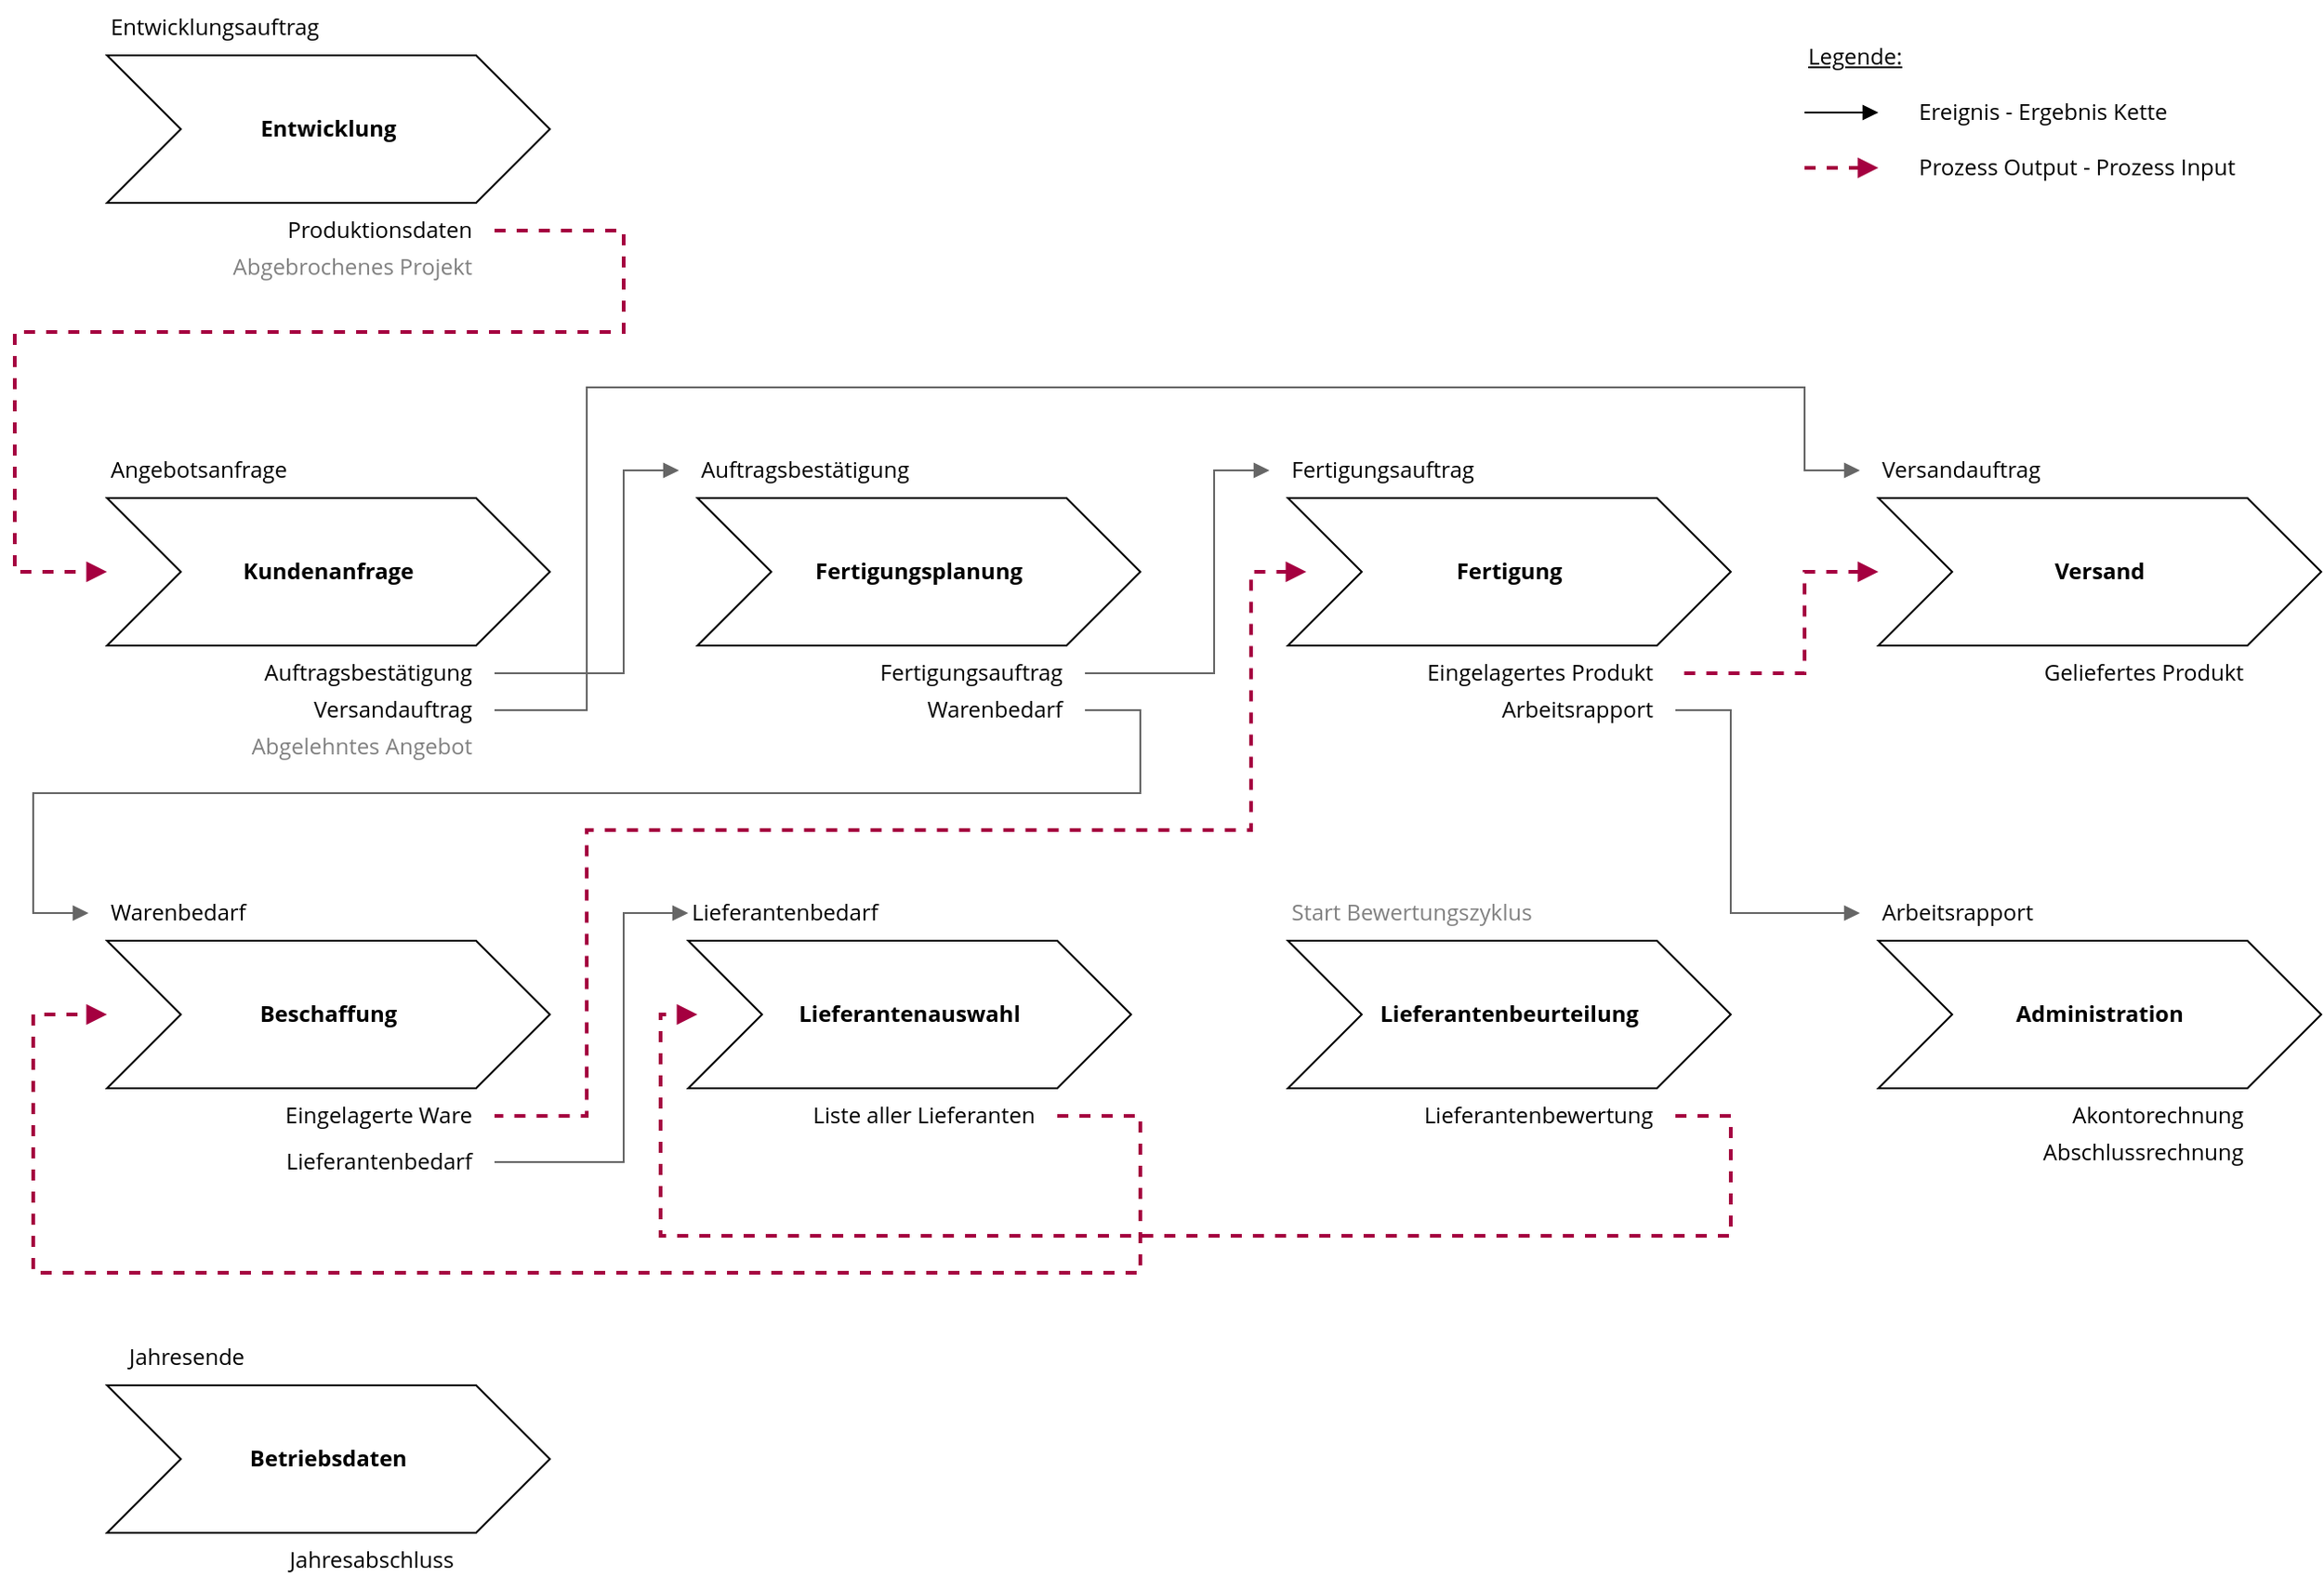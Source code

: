 <mxfile version="13.10.0" type="device"><diagram id="6ctkU4ct5DaPyQWIfC3z" name="Page-1"><mxGraphModel dx="1102" dy="1401" grid="1" gridSize="10" guides="1" tooltips="1" connect="1" arrows="1" fold="1" page="1" pageScale="1" pageWidth="1169" pageHeight="827" math="0" shadow="0"><root><mxCell id="0"/><mxCell id="1" parent="0"/><mxCell id="lcJcm3nHYn3BamToFKXf-1" value="Angebotsanfrage" style="text;html=1;strokeColor=none;fillColor=none;align=left;verticalAlign=middle;whiteSpace=wrap;rounded=0;fontFamily=Open Sans;" parent="1" vertex="1"><mxGeometry x="80" y="-551" width="120" height="30" as="geometry"/></mxCell><UserObject label="&lt;b&gt;Kundenanfrage&lt;/b&gt;" id="lcJcm3nHYn3BamToFKXf-2"><mxCell style="shape=step;perimeter=stepPerimeter;whiteSpace=wrap;html=1;fixedSize=1;size=40;fontFamily=Open Sans;" parent="1" vertex="1"><mxGeometry x="80" y="-521" width="240" height="80" as="geometry"/></mxCell></UserObject><mxCell id="lcJcm3nHYn3BamToFKXf-3" value="Auftragsbestätigung" style="text;html=1;strokeColor=none;fillColor=none;align=right;verticalAlign=middle;whiteSpace=wrap;rounded=0;fontFamily=Open Sans;spacingRight=10;" parent="1" vertex="1"><mxGeometry x="170" y="-441" width="120" height="30" as="geometry"/></mxCell><mxCell id="lcJcm3nHYn3BamToFKXf-5" value="Auftragsbestätigung" style="text;html=1;strokeColor=none;fillColor=none;align=left;verticalAlign=middle;whiteSpace=wrap;rounded=0;fontFamily=Open Sans;spacingLeft=10;" parent="1" vertex="1"><mxGeometry x="390" y="-551" width="120" height="30" as="geometry"/></mxCell><UserObject label="&lt;b&gt;Fertigungsplanung&lt;/b&gt;" id="lcJcm3nHYn3BamToFKXf-6"><mxCell style="shape=step;perimeter=stepPerimeter;whiteSpace=wrap;html=1;fixedSize=1;size=40;fontFamily=Open Sans;" parent="1" vertex="1"><mxGeometry x="400" y="-521" width="240" height="80" as="geometry"/></mxCell></UserObject><mxCell id="lcJcm3nHYn3BamToFKXf-7" value="Fertigungsauftrag" style="text;html=1;strokeColor=none;fillColor=none;align=right;verticalAlign=middle;whiteSpace=wrap;rounded=0;fontFamily=Open Sans;spacingRight=10;spacing=2;" parent="1" vertex="1"><mxGeometry x="490" y="-441" width="120" height="30" as="geometry"/></mxCell><mxCell id="lcJcm3nHYn3BamToFKXf-8" value="Warenbedarf" style="text;html=1;strokeColor=none;fillColor=none;align=right;verticalAlign=middle;whiteSpace=wrap;rounded=0;fontFamily=Open Sans;spacingRight=10;spacing=2;" parent="1" vertex="1"><mxGeometry x="490" y="-411" width="120" height="10" as="geometry"/></mxCell><mxCell id="lcJcm3nHYn3BamToFKXf-9" value="" style="endArrow=block;html=1;edgeStyle=elbowEdgeStyle;exitX=1;exitY=0.5;exitDx=0;exitDy=0;entryX=0;entryY=0.5;entryDx=0;entryDy=0;rounded=0;endFill=1;fillColor=#f5f5f5;strokeColor=#666666;fontFamily=Open Sans;strokeWidth=1;" parent="1" source="lcJcm3nHYn3BamToFKXf-3" target="lcJcm3nHYn3BamToFKXf-5" edge="1"><mxGeometry width="50" height="50" relative="1" as="geometry"><mxPoint x="390" y="-221" as="sourcePoint"/><mxPoint x="440" y="-271" as="targetPoint"/><Array as="points"><mxPoint x="360" y="-461"/><mxPoint x="350" y="-461"/></Array></mxGeometry></mxCell><mxCell id="lcJcm3nHYn3BamToFKXf-10" value="Warenbedarf" style="text;html=1;strokeColor=none;fillColor=none;align=left;verticalAlign=middle;whiteSpace=wrap;rounded=0;fontFamily=Open Sans;spacingLeft=10;" parent="1" vertex="1"><mxGeometry x="70" y="-311" width="120" height="30" as="geometry"/></mxCell><UserObject label="&lt;b&gt;Beschaffung&lt;/b&gt;" id="lcJcm3nHYn3BamToFKXf-11"><mxCell style="shape=step;perimeter=stepPerimeter;whiteSpace=wrap;html=1;fixedSize=1;size=40;fontFamily=Open Sans;" parent="1" vertex="1"><mxGeometry x="80" y="-281" width="240" height="80" as="geometry"/></mxCell></UserObject><mxCell id="lcJcm3nHYn3BamToFKXf-12" value="Eingelagerte Ware" style="text;html=1;strokeColor=none;fillColor=none;align=right;verticalAlign=middle;whiteSpace=wrap;rounded=0;fontFamily=Open Sans;spacingRight=10;" parent="1" vertex="1"><mxGeometry x="170" y="-201" width="120" height="30" as="geometry"/></mxCell><mxCell id="lcJcm3nHYn3BamToFKXf-13" value="" style="endArrow=none;html=1;entryX=1;entryY=0.5;entryDx=0;entryDy=0;exitX=0;exitY=0.5;exitDx=0;exitDy=0;edgeStyle=orthogonalEdgeStyle;endFill=0;startArrow=block;startFill=1;rounded=0;fillColor=#f5f5f5;strokeColor=#666666;fontFamily=Open Sans;strokeWidth=1;" parent="1" source="lcJcm3nHYn3BamToFKXf-10" target="lcJcm3nHYn3BamToFKXf-8" edge="1"><mxGeometry width="50" height="50" relative="1" as="geometry"><mxPoint x="390" y="-221" as="sourcePoint"/><mxPoint x="440" y="-271" as="targetPoint"/><Array as="points"><mxPoint x="40" y="-296"/><mxPoint x="40" y="-361"/><mxPoint x="640" y="-361"/><mxPoint x="640" y="-406"/></Array></mxGeometry></mxCell><mxCell id="lcJcm3nHYn3BamToFKXf-14" value="Fertigungsauftrag" style="text;html=1;strokeColor=none;fillColor=none;align=left;verticalAlign=middle;whiteSpace=wrap;rounded=0;fontFamily=Open Sans;spacingLeft=10;" parent="1" vertex="1"><mxGeometry x="710" y="-551" width="120" height="30" as="geometry"/></mxCell><UserObject label="&lt;b&gt;Fertigung&lt;/b&gt;" id="lcJcm3nHYn3BamToFKXf-15"><mxCell style="shape=step;perimeter=stepPerimeter;whiteSpace=wrap;html=1;fixedSize=1;size=40;fontFamily=Open Sans;" parent="1" vertex="1"><mxGeometry x="720" y="-521" width="240" height="80" as="geometry"/></mxCell></UserObject><mxCell id="lcJcm3nHYn3BamToFKXf-16" value="Arbeitsrapport" style="text;html=1;strokeColor=none;fillColor=none;align=right;verticalAlign=middle;whiteSpace=wrap;rounded=0;fontFamily=Open Sans;spacingRight=10;" parent="1" vertex="1"><mxGeometry x="810" y="-411" width="120" height="10" as="geometry"/></mxCell><mxCell id="lcJcm3nHYn3BamToFKXf-17" value="" style="endArrow=block;html=1;entryX=0;entryY=0.5;entryDx=0;entryDy=0;edgeStyle=elbowEdgeStyle;rounded=0;endFill=1;fillColor=#f5f5f5;strokeColor=#666666;fontFamily=Open Sans;strokeWidth=1;exitX=1;exitY=0.5;exitDx=0;exitDy=0;" parent="1" source="lcJcm3nHYn3BamToFKXf-7" target="lcJcm3nHYn3BamToFKXf-14" edge="1"><mxGeometry width="50" height="50" relative="1" as="geometry"><mxPoint x="640" y="-411" as="sourcePoint"/><mxPoint x="440" y="-271" as="targetPoint"/><Array as="points"><mxPoint x="680" y="-471"/></Array></mxGeometry></mxCell><mxCell id="lcJcm3nHYn3BamToFKXf-18" value="Arbeitsrapport" style="text;html=1;strokeColor=none;fillColor=none;align=left;verticalAlign=middle;whiteSpace=wrap;rounded=0;fontFamily=Open Sans;spacingLeft=10;" parent="1" vertex="1"><mxGeometry x="1030" y="-311" width="120" height="30" as="geometry"/></mxCell><UserObject label="&lt;b&gt;Administration&lt;/b&gt;" id="lcJcm3nHYn3BamToFKXf-19"><mxCell style="shape=step;perimeter=stepPerimeter;whiteSpace=wrap;html=1;fixedSize=1;size=40;fontFamily=Open Sans;" parent="1" vertex="1"><mxGeometry x="1040" y="-281" width="240" height="80" as="geometry"/></mxCell></UserObject><mxCell id="lcJcm3nHYn3BamToFKXf-20" value="Akontorechnung" style="text;html=1;strokeColor=none;fillColor=none;align=right;verticalAlign=middle;whiteSpace=wrap;rounded=0;fontFamily=Open Sans;" parent="1" vertex="1"><mxGeometry x="1120" y="-201" width="120" height="30" as="geometry"/></mxCell><mxCell id="lcJcm3nHYn3BamToFKXf-21" value="" style="endArrow=none;html=1;edgeStyle=orthogonalEdgeStyle;rounded=0;endFill=0;startArrow=block;startFill=1;fillColor=#f5f5f5;strokeColor=#666666;fontFamily=Open Sans;strokeWidth=1;exitX=0;exitY=0.5;exitDx=0;exitDy=0;entryX=1;entryY=0.5;entryDx=0;entryDy=0;" parent="1" source="lcJcm3nHYn3BamToFKXf-18" target="lcJcm3nHYn3BamToFKXf-16" edge="1"><mxGeometry width="50" height="50" relative="1" as="geometry"><mxPoint x="1320" y="-341" as="sourcePoint"/><mxPoint x="1020" y="-391" as="targetPoint"/><Array as="points"><mxPoint x="960" y="-296"/><mxPoint x="960" y="-406"/></Array></mxGeometry></mxCell><mxCell id="lcJcm3nHYn3BamToFKXf-22" value="Abschlussrechnung" style="text;html=1;strokeColor=none;fillColor=none;align=right;verticalAlign=middle;whiteSpace=wrap;rounded=0;fontFamily=Open Sans;" parent="1" vertex="1"><mxGeometry x="1120" y="-181" width="120" height="30" as="geometry"/></mxCell><mxCell id="AXWYKlfu01MiWSVrJupV-1" value="&lt;span style=&quot;text-align: right&quot;&gt;Lieferantenbedarf&lt;/span&gt;" style="text;html=1;strokeColor=none;fillColor=none;align=left;verticalAlign=middle;whiteSpace=wrap;rounded=0;fontFamily=Open Sans;" parent="1" vertex="1"><mxGeometry x="395" y="-311" width="120" height="30" as="geometry"/></mxCell><UserObject label="&lt;b&gt;Lieferantenauswahl&lt;/b&gt;" id="AXWYKlfu01MiWSVrJupV-2"><mxCell style="shape=step;perimeter=stepPerimeter;whiteSpace=wrap;html=1;fixedSize=1;size=40;fontFamily=Open Sans;" parent="1" vertex="1"><mxGeometry x="395" y="-281" width="240" height="80" as="geometry"/></mxCell></UserObject><mxCell id="AXWYKlfu01MiWSVrJupV-3" value="Liste aller Lieferanten" style="text;html=1;strokeColor=none;fillColor=none;align=right;verticalAlign=middle;whiteSpace=wrap;rounded=0;fontFamily=Open Sans;spacing=2;spacingRight=10;" parent="1" vertex="1"><mxGeometry x="435" y="-201" width="160" height="30" as="geometry"/></mxCell><mxCell id="AXWYKlfu01MiWSVrJupV-4" value="Start Bewertungszyklus" style="text;html=1;strokeColor=none;fillColor=none;align=left;verticalAlign=middle;whiteSpace=wrap;rounded=0;fontFamily=Open Sans;fontColor=#808080;" parent="1" vertex="1"><mxGeometry x="720" y="-311" width="200" height="30" as="geometry"/></mxCell><UserObject label="&lt;b&gt;Lieferantenbeurteilung&lt;/b&gt;" id="AXWYKlfu01MiWSVrJupV-5"><mxCell style="shape=step;perimeter=stepPerimeter;whiteSpace=wrap;html=1;fixedSize=1;size=40;fontFamily=Open Sans;" parent="1" vertex="1"><mxGeometry x="720" y="-281" width="240" height="80" as="geometry"/></mxCell></UserObject><mxCell id="AXWYKlfu01MiWSVrJupV-6" value="Lieferantenbewertung" style="text;html=1;strokeColor=none;fillColor=none;align=right;verticalAlign=middle;whiteSpace=wrap;rounded=0;fontFamily=Open Sans;spacingRight=10;" parent="1" vertex="1"><mxGeometry x="780" y="-201" width="150" height="30" as="geometry"/></mxCell><UserObject label="&lt;b&gt;Entwicklung&lt;/b&gt;" link="http://localhost:3000/#/Prozess%20Entwicklung" id="AXWYKlfu01MiWSVrJupV-15"><mxCell style="shape=step;perimeter=stepPerimeter;whiteSpace=wrap;html=1;fixedSize=1;size=40;fontFamily=Open Sans;" parent="1" vertex="1"><mxGeometry x="80" y="-761" width="240" height="80" as="geometry"/></mxCell></UserObject><mxCell id="AXWYKlfu01MiWSVrJupV-18" style="edgeStyle=orthogonalEdgeStyle;rounded=0;orthogonalLoop=1;jettySize=auto;html=1;fontFamily=Open Sans;fontSize=14;fillColor=#d80073;strokeWidth=2;strokeColor=#A50040;startArrow=none;startFill=0;endArrow=block;endFill=1;dashed=1;exitX=1;exitY=0.5;exitDx=0;exitDy=0;" parent="1" source="AXWYKlfu01MiWSVrJupV-16" edge="1"><mxGeometry relative="1" as="geometry"><mxPoint x="1130" y="-666" as="sourcePoint"/><mxPoint x="80" y="-481" as="targetPoint"/><Array as="points"><mxPoint x="360" y="-666"/><mxPoint x="360" y="-611"/><mxPoint x="30.0" y="-611"/><mxPoint x="30.0" y="-481"/></Array></mxGeometry></mxCell><mxCell id="AXWYKlfu01MiWSVrJupV-16" value="Produktionsdaten" style="text;html=1;strokeColor=none;fillColor=none;align=right;verticalAlign=middle;whiteSpace=wrap;rounded=0;fontFamily=Open Sans;spacingRight=10;" parent="1" vertex="1"><mxGeometry x="120" y="-681" width="170" height="30" as="geometry"/></mxCell><mxCell id="AXWYKlfu01MiWSVrJupV-19" value="Lieferantenbedarf" style="text;html=1;strokeColor=none;fillColor=none;align=right;verticalAlign=middle;whiteSpace=wrap;rounded=0;fontFamily=Open Sans;spacingRight=10;" parent="1" vertex="1"><mxGeometry x="170" y="-171" width="120" height="20" as="geometry"/></mxCell><mxCell id="AXWYKlfu01MiWSVrJupV-20" value="" style="endArrow=none;html=1;exitX=0;exitY=0.5;exitDx=0;exitDy=0;edgeStyle=orthogonalEdgeStyle;endFill=0;startArrow=block;startFill=1;rounded=0;fillColor=#f5f5f5;strokeColor=#666666;fontFamily=Open Sans;strokeWidth=1;entryX=1;entryY=0.5;entryDx=0;entryDy=0;" parent="1" source="AXWYKlfu01MiWSVrJupV-1" target="AXWYKlfu01MiWSVrJupV-19" edge="1"><mxGeometry width="50" height="50" relative="1" as="geometry"><mxPoint x="335" y="-331" as="sourcePoint"/><mxPoint x="285" y="-361" as="targetPoint"/><Array as="points"><mxPoint x="360" y="-296"/><mxPoint x="360" y="-161"/></Array></mxGeometry></mxCell><mxCell id="AXWYKlfu01MiWSVrJupV-21" style="edgeStyle=orthogonalEdgeStyle;rounded=0;orthogonalLoop=1;jettySize=auto;html=1;fontFamily=Open Sans;fontSize=14;fillColor=#d80073;strokeWidth=2;strokeColor=#A50040;startArrow=block;startFill=1;endArrow=none;endFill=0;dashed=1;entryX=1;entryY=0.5;entryDx=0;entryDy=0;" parent="1" target="lcJcm3nHYn3BamToFKXf-12" edge="1"><mxGeometry relative="1" as="geometry"><mxPoint x="730" y="-481" as="sourcePoint"/><mxPoint x="400" y="-151" as="targetPoint"/><Array as="points"><mxPoint x="700" y="-481"/><mxPoint x="700" y="-341"/><mxPoint x="340" y="-341"/><mxPoint x="340" y="-186"/></Array></mxGeometry></mxCell><mxCell id="AXWYKlfu01MiWSVrJupV-22" style="edgeStyle=orthogonalEdgeStyle;rounded=0;orthogonalLoop=1;jettySize=auto;html=1;fontFamily=Open Sans;fontSize=14;fillColor=#d80073;strokeWidth=2;strokeColor=#A50040;startArrow=none;startFill=0;endArrow=block;endFill=1;dashed=1;exitX=1;exitY=0.5;exitDx=0;exitDy=0;" parent="1" source="AXWYKlfu01MiWSVrJupV-3" edge="1"><mxGeometry relative="1" as="geometry"><mxPoint x="580" y="49" as="sourcePoint"/><mxPoint x="80" y="-241" as="targetPoint"/><Array as="points"><mxPoint x="640" y="-186"/><mxPoint x="640" y="-101"/><mxPoint x="40" y="-101"/><mxPoint x="40" y="-241"/></Array></mxGeometry></mxCell><mxCell id="AXWYKlfu01MiWSVrJupV-23" style="edgeStyle=orthogonalEdgeStyle;rounded=0;orthogonalLoop=1;jettySize=auto;html=1;fontFamily=Open Sans;fontSize=14;fillColor=#d80073;strokeWidth=2;strokeColor=#A50040;startArrow=none;startFill=0;endArrow=block;endFill=1;dashed=1;exitX=1;exitY=0.5;exitDx=0;exitDy=0;" parent="1" source="AXWYKlfu01MiWSVrJupV-6" edge="1"><mxGeometry relative="1" as="geometry"><mxPoint x="614" y="-176" as="sourcePoint"/><mxPoint x="400" y="-241" as="targetPoint"/><Array as="points"><mxPoint x="960" y="-186"/><mxPoint x="960" y="-121"/><mxPoint x="380" y="-121"/><mxPoint x="380" y="-241"/></Array></mxGeometry></mxCell><mxCell id="AXWYKlfu01MiWSVrJupV-26" value="Eingelagertes Produkt" style="text;html=1;strokeColor=none;fillColor=none;align=right;verticalAlign=middle;whiteSpace=wrap;rounded=0;fontFamily=Open Sans;spacingRight=10;" parent="1" vertex="1"><mxGeometry x="750" y="-441" width="180" height="30" as="geometry"/></mxCell><mxCell id="AXWYKlfu01MiWSVrJupV-28" value="Abgelehntes Angebot" style="text;html=1;strokeColor=none;fillColor=none;align=right;verticalAlign=middle;whiteSpace=wrap;rounded=0;fontFamily=Open Sans;spacingRight=10;fontColor=#808080;" parent="1" vertex="1"><mxGeometry x="90" y="-391" width="200" height="10" as="geometry"/></mxCell><mxCell id="wuCj4BtlRuH7iR41qg13-1" value="Entwicklungsauftrag" style="text;html=1;strokeColor=none;fillColor=none;align=left;verticalAlign=middle;whiteSpace=wrap;rounded=0;fontFamily=Open Sans;" parent="1" vertex="1"><mxGeometry x="80" y="-791" width="120" height="30" as="geometry"/></mxCell><mxCell id="wuCj4BtlRuH7iR41qg13-2" value="Abgebrochenes Projekt" style="text;html=1;strokeColor=none;fillColor=none;align=right;verticalAlign=middle;whiteSpace=wrap;rounded=0;fontFamily=Open Sans;spacingRight=10;fontColor=#808080;" parent="1" vertex="1"><mxGeometry x="120" y="-651" width="170" height="10" as="geometry"/></mxCell><mxCell id="ddkNqAzbGSbasq8tcMwQ-1" value="Legende:" style="text;html=1;strokeColor=none;fillColor=none;align=left;verticalAlign=middle;whiteSpace=wrap;rounded=0;fontFamily=Open Sans;fontStyle=4" parent="1" vertex="1"><mxGeometry x="1000" y="-770" width="80" height="20" as="geometry"/></mxCell><mxCell id="ddkNqAzbGSbasq8tcMwQ-3" value="" style="endArrow=block;html=1;fontFamily=Open Sans;endFill=1;" parent="1" edge="1"><mxGeometry width="50" height="50" relative="1" as="geometry"><mxPoint x="1000" y="-730" as="sourcePoint"/><mxPoint x="1040" y="-730" as="targetPoint"/></mxGeometry></mxCell><mxCell id="ddkNqAzbGSbasq8tcMwQ-4" value="Ereignis - Ergebnis Kette" style="text;html=1;strokeColor=none;fillColor=none;align=left;verticalAlign=middle;whiteSpace=wrap;rounded=0;fontFamily=Open Sans;" parent="1" vertex="1"><mxGeometry x="1060" y="-740" width="180" height="20" as="geometry"/></mxCell><mxCell id="ddkNqAzbGSbasq8tcMwQ-5" value="" style="endArrow=block;html=1;fontFamily=Open Sans;endFill=1;strokeColor=#A50040;dashed=1;strokeWidth=2;" parent="1" edge="1"><mxGeometry width="50" height="50" relative="1" as="geometry"><mxPoint x="1000" y="-700" as="sourcePoint"/><mxPoint x="1040" y="-700" as="targetPoint"/></mxGeometry></mxCell><mxCell id="ddkNqAzbGSbasq8tcMwQ-6" value="Prozess Output - Prozess Input" style="text;html=1;strokeColor=none;fillColor=none;align=left;verticalAlign=middle;whiteSpace=wrap;rounded=0;fontFamily=Open Sans;" parent="1" vertex="1"><mxGeometry x="1060" y="-710" width="180" height="20" as="geometry"/></mxCell><UserObject label="&lt;b&gt;Versand&lt;/b&gt;" id="ddkNqAzbGSbasq8tcMwQ-11"><mxCell style="shape=step;perimeter=stepPerimeter;whiteSpace=wrap;html=1;fixedSize=1;size=40;fontFamily=Open Sans;" parent="1" vertex="1"><mxGeometry x="1040" y="-521" width="240" height="80" as="geometry"/></mxCell></UserObject><mxCell id="ddkNqAzbGSbasq8tcMwQ-13" value="Geliefertes Produkt" style="text;html=1;strokeColor=none;fillColor=none;align=right;verticalAlign=middle;whiteSpace=wrap;rounded=0;fontFamily=Open Sans;spacingRight=10;" parent="1" vertex="1"><mxGeometry x="1100" y="-441" width="150" height="30" as="geometry"/></mxCell><mxCell id="ddkNqAzbGSbasq8tcMwQ-32" style="edgeStyle=orthogonalEdgeStyle;rounded=0;orthogonalLoop=1;jettySize=auto;html=1;exitX=1;exitY=0.5;exitDx=0;exitDy=0;endArrow=block;endFill=1;strokeWidth=1;fontFamily=Open Sans;fontColor=#808080;entryX=0;entryY=0.5;entryDx=0;entryDy=0;strokeColor=#666666;" parent="1" source="ddkNqAzbGSbasq8tcMwQ-25" target="ddkNqAzbGSbasq8tcMwQ-27" edge="1"><mxGeometry relative="1" as="geometry"><mxPoint x="340" y="-581" as="targetPoint"/><Array as="points"><mxPoint x="340" y="-406"/><mxPoint x="340" y="-581"/><mxPoint x="1000" y="-581"/><mxPoint x="1000" y="-536"/></Array></mxGeometry></mxCell><mxCell id="ddkNqAzbGSbasq8tcMwQ-25" value="&lt;font color=&quot;#000000&quot;&gt;Versandauftrag&lt;/font&gt;" style="text;html=1;strokeColor=none;fillColor=none;align=right;verticalAlign=middle;whiteSpace=wrap;rounded=0;fontFamily=Open Sans;spacingRight=10;fontColor=#808080;" parent="1" vertex="1"><mxGeometry x="90" y="-411" width="200" height="10" as="geometry"/></mxCell><mxCell id="ddkNqAzbGSbasq8tcMwQ-27" value="Versandauftrag" style="text;html=1;strokeColor=none;fillColor=none;align=left;verticalAlign=middle;whiteSpace=wrap;rounded=0;fontFamily=Open Sans;spacingLeft=10;" parent="1" vertex="1"><mxGeometry x="1030" y="-551" width="120" height="30" as="geometry"/></mxCell><mxCell id="ddkNqAzbGSbasq8tcMwQ-28" style="edgeStyle=orthogonalEdgeStyle;rounded=0;orthogonalLoop=1;jettySize=auto;html=1;fontFamily=Open Sans;fontSize=14;fillColor=#d80073;strokeWidth=2;strokeColor=#A50040;startArrow=block;startFill=1;endArrow=none;endFill=0;dashed=1;entryX=1;entryY=0.5;entryDx=0;entryDy=0;" parent="1" target="AXWYKlfu01MiWSVrJupV-26" edge="1"><mxGeometry relative="1" as="geometry"><mxPoint x="1040" y="-481" as="sourcePoint"/><mxPoint x="950" y="-426" as="targetPoint"/><Array as="points"><mxPoint x="1000" y="-481"/><mxPoint x="1000" y="-426"/></Array></mxGeometry></mxCell><UserObject label="&lt;b&gt;Betriebsdaten&lt;/b&gt;" id="J7wVXNPQH9TDrXHuUGMx-1"><mxCell style="shape=step;perimeter=stepPerimeter;whiteSpace=wrap;html=1;fixedSize=1;size=40;fontFamily=Open Sans;" vertex="1" parent="1"><mxGeometry x="80" y="-40" width="240" height="80" as="geometry"/></mxCell></UserObject><mxCell id="J7wVXNPQH9TDrXHuUGMx-2" value="Jahresende" style="text;html=1;strokeColor=none;fillColor=none;align=left;verticalAlign=middle;whiteSpace=wrap;rounded=0;fontFamily=Open Sans;spacingLeft=10;" vertex="1" parent="1"><mxGeometry x="80" y="-70" width="120" height="30" as="geometry"/></mxCell><mxCell id="J7wVXNPQH9TDrXHuUGMx-4" value="Jahresabschluss" style="text;html=1;strokeColor=none;fillColor=none;align=right;verticalAlign=middle;whiteSpace=wrap;rounded=0;fontFamily=Open Sans;spacingRight=10;" vertex="1" parent="1"><mxGeometry x="160" y="40" width="120" height="30" as="geometry"/></mxCell></root></mxGraphModel></diagram></mxfile>